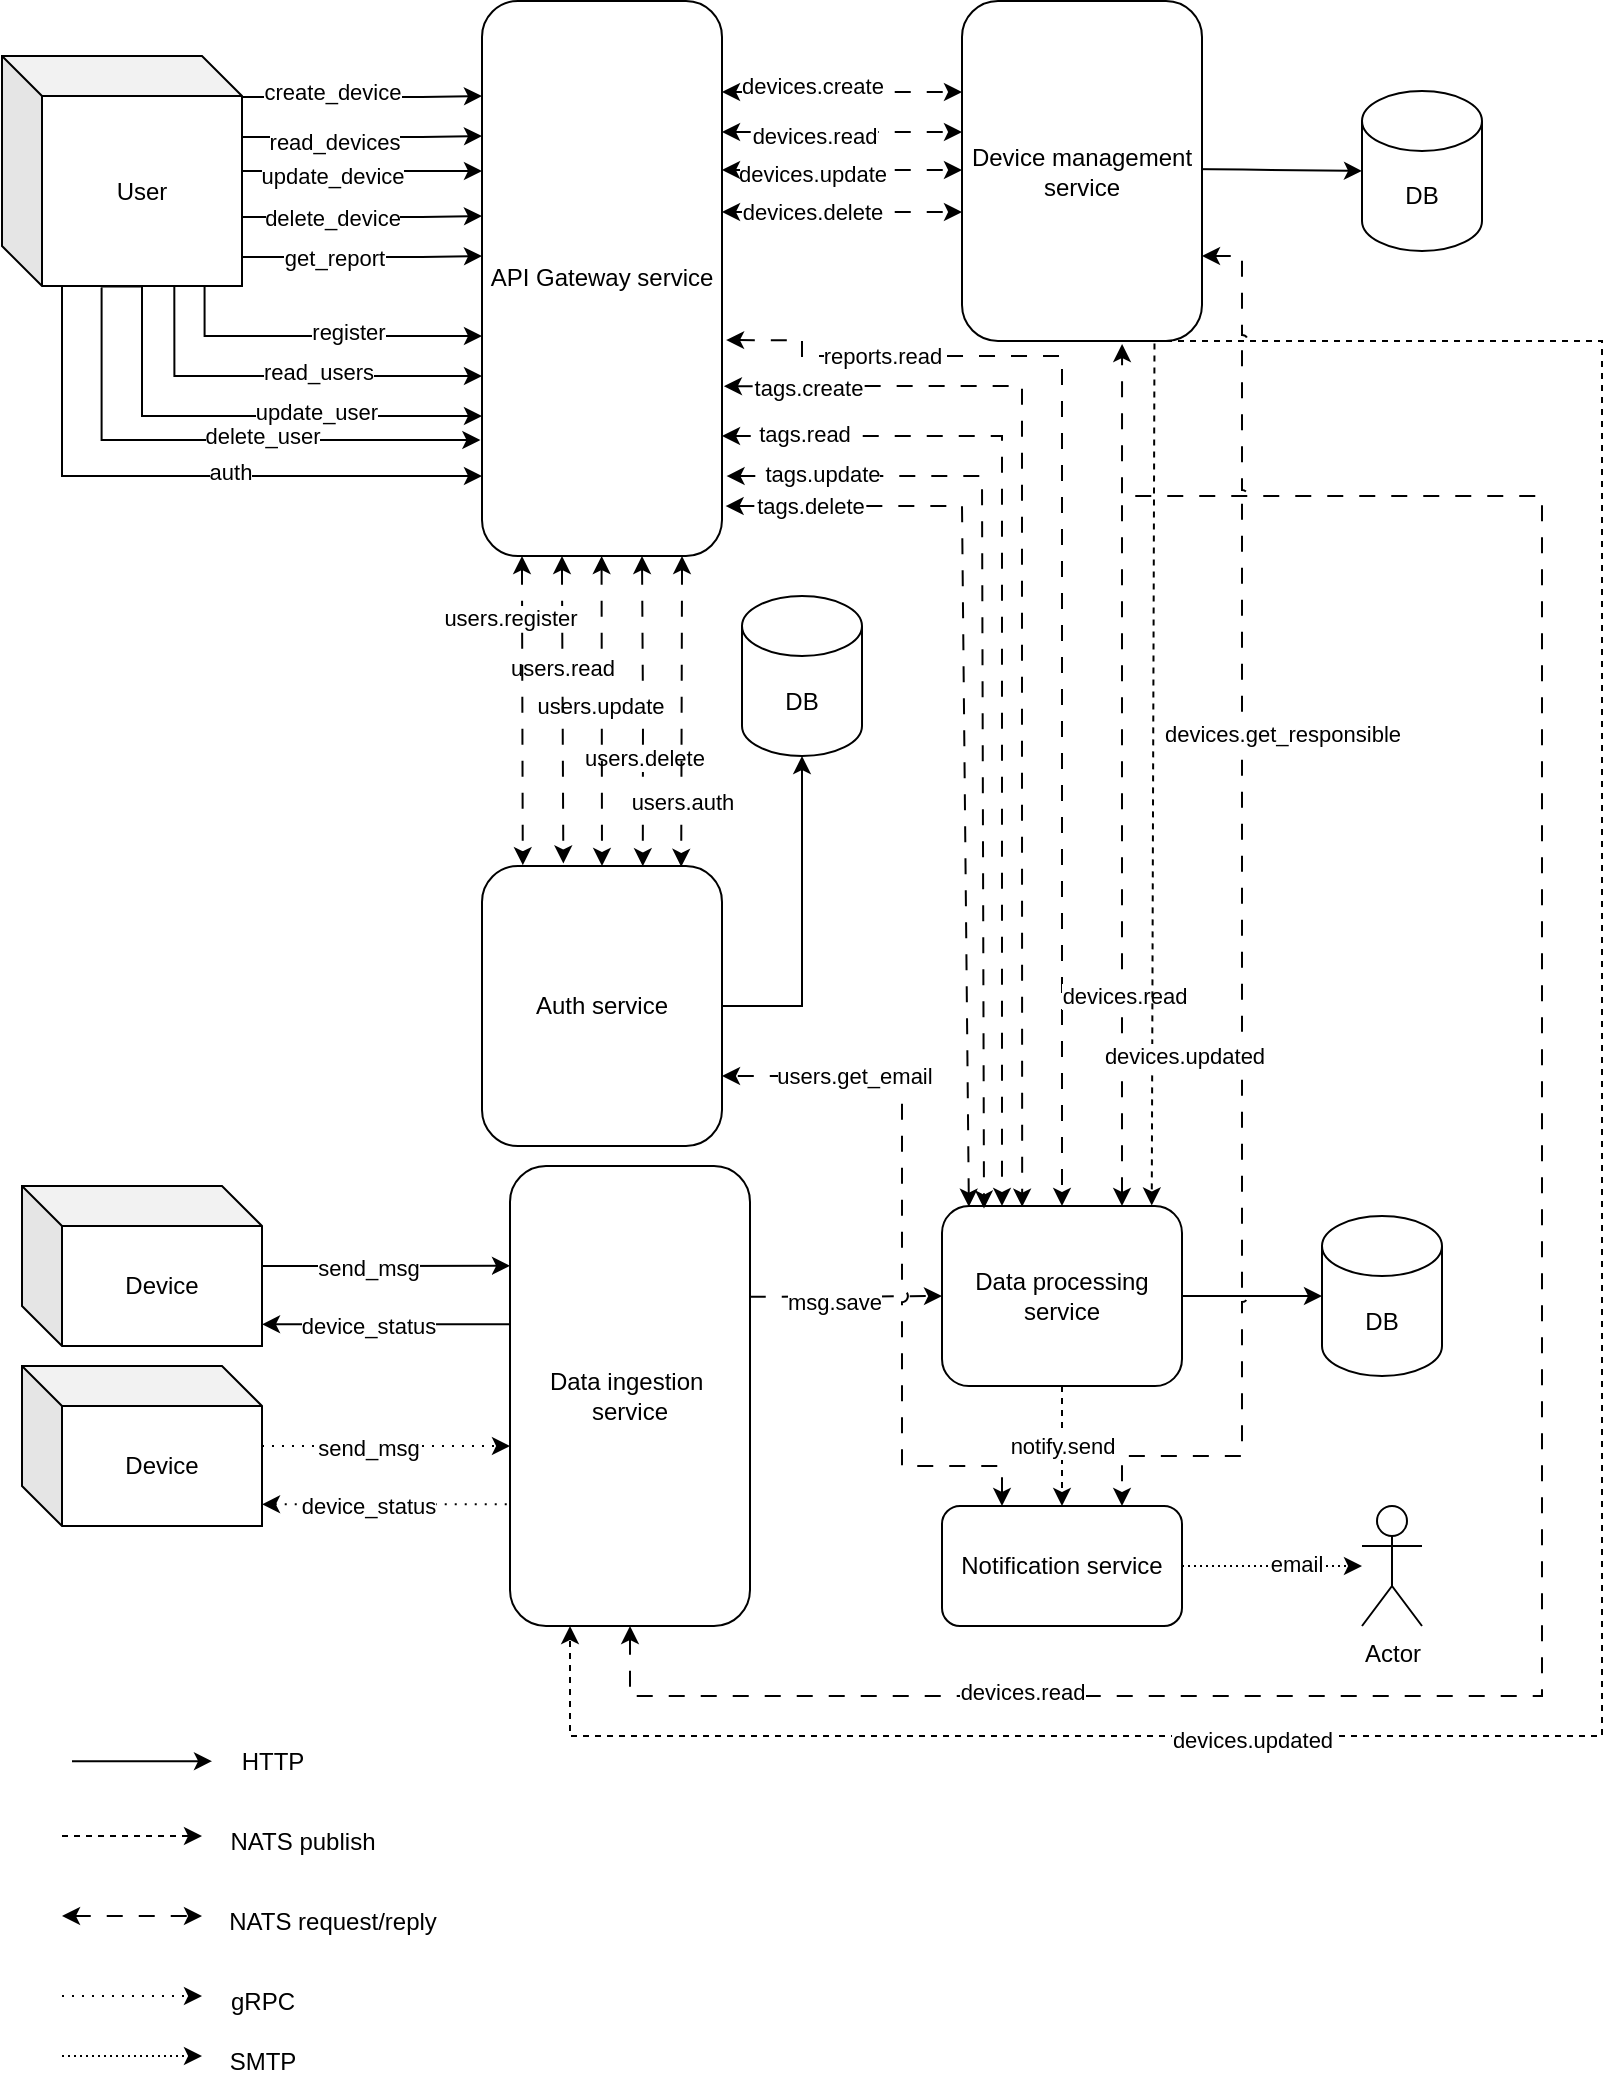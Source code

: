 <mxfile version="27.0.9">
  <diagram name="Страница — 1" id="Sf_FVrBNZmCJgB4UvMXU">
    <mxGraphModel dx="2018" dy="1156" grid="1" gridSize="10" guides="0" tooltips="1" connect="1" arrows="1" fold="1" page="1" pageScale="1" pageWidth="827" pageHeight="1169" math="0" shadow="0">
      <root>
        <mxCell id="0" />
        <mxCell id="1" parent="0" />
        <mxCell id="vhjEq4RsX7pNBTe6TaOu-27" style="edgeStyle=orthogonalEdgeStyle;rounded=0;orthogonalLoop=1;jettySize=auto;html=1;entryX=0.5;entryY=0;entryDx=0;entryDy=0;dashed=1;dashPattern=8 8;startArrow=classic;startFill=1;exitX=1.017;exitY=0.611;exitDx=0;exitDy=0;exitPerimeter=0;" parent="1" source="vhjEq4RsX7pNBTe6TaOu-2" target="vhjEq4RsX7pNBTe6TaOu-5" edge="1">
          <mxGeometry relative="1" as="geometry">
            <Array as="points">
              <mxPoint x="440" y="302" />
              <mxPoint x="440" y="310" />
              <mxPoint x="570" y="310" />
            </Array>
          </mxGeometry>
        </mxCell>
        <mxCell id="vhjEq4RsX7pNBTe6TaOu-45" value="reports.read" style="edgeLabel;html=1;align=center;verticalAlign=middle;resizable=0;points=[];" parent="vhjEq4RsX7pNBTe6TaOu-27" vertex="1" connectable="0">
          <mxGeometry x="-0.478" y="4" relative="1" as="geometry">
            <mxPoint x="-71" y="4" as="offset" />
          </mxGeometry>
        </mxCell>
        <mxCell id="kXTBSskj7rdVMzSil3rN-9" style="edgeStyle=orthogonalEdgeStyle;rounded=0;orthogonalLoop=1;jettySize=auto;html=1;dashed=1;dashPattern=8 8;startArrow=classic;startFill=1;entryX=0.67;entryY=0.001;entryDx=0;entryDy=0;entryPerimeter=0;" edge="1" parent="1" target="vhjEq4RsX7pNBTe6TaOu-6">
          <mxGeometry relative="1" as="geometry">
            <mxPoint x="360" y="410" as="sourcePoint" />
            <mxPoint x="360" y="460" as="targetPoint" />
          </mxGeometry>
        </mxCell>
        <mxCell id="kXTBSskj7rdVMzSil3rN-18" value="users.delete" style="edgeLabel;html=1;align=center;verticalAlign=middle;resizable=0;points=[];" vertex="1" connectable="0" parent="kXTBSskj7rdVMzSil3rN-9">
          <mxGeometry x="0.3" relative="1" as="geometry">
            <mxPoint as="offset" />
          </mxGeometry>
        </mxCell>
        <mxCell id="vhjEq4RsX7pNBTe6TaOu-2" value="API Gateway service" style="rounded=1;whiteSpace=wrap;html=1;" parent="1" vertex="1">
          <mxGeometry x="280" y="132.5" width="120" height="277.5" as="geometry" />
        </mxCell>
        <mxCell id="vhjEq4RsX7pNBTe6TaOu-21" style="edgeStyle=orthogonalEdgeStyle;rounded=0;orthogonalLoop=1;jettySize=auto;html=1;entryX=0;entryY=0.5;entryDx=0;entryDy=0;exitX=0.999;exitY=0.284;exitDx=0;exitDy=0;exitPerimeter=0;dashed=1;dashPattern=8 8;startArrow=none;startFill=0;" parent="1" source="vhjEq4RsX7pNBTe6TaOu-4" target="vhjEq4RsX7pNBTe6TaOu-5" edge="1">
          <mxGeometry relative="1" as="geometry">
            <Array as="points" />
          </mxGeometry>
        </mxCell>
        <mxCell id="vhjEq4RsX7pNBTe6TaOu-56" value="msg.save" style="edgeLabel;html=1;align=center;verticalAlign=middle;resizable=0;points=[];" parent="vhjEq4RsX7pNBTe6TaOu-21" vertex="1" connectable="0">
          <mxGeometry x="-0.133" y="-2" relative="1" as="geometry">
            <mxPoint as="offset" />
          </mxGeometry>
        </mxCell>
        <mxCell id="vhjEq4RsX7pNBTe6TaOu-69" style="edgeStyle=orthogonalEdgeStyle;rounded=0;orthogonalLoop=1;jettySize=auto;html=1;dashed=1;dashPattern=8 8;startArrow=classic;startFill=1;entryX=0.667;entryY=1.009;entryDx=0;entryDy=0;entryPerimeter=0;" parent="1" source="vhjEq4RsX7pNBTe6TaOu-4" target="vhjEq4RsX7pNBTe6TaOu-46" edge="1">
          <mxGeometry relative="1" as="geometry">
            <Array as="points">
              <mxPoint x="354" y="980" />
              <mxPoint x="810" y="980" />
              <mxPoint x="810" y="380" />
              <mxPoint x="600" y="380" />
            </Array>
            <mxPoint x="600" y="310" as="targetPoint" />
          </mxGeometry>
        </mxCell>
        <mxCell id="vhjEq4RsX7pNBTe6TaOu-70" value="devices.read" style="edgeLabel;html=1;align=center;verticalAlign=middle;resizable=0;points=[];" parent="vhjEq4RsX7pNBTe6TaOu-69" vertex="1" connectable="0">
          <mxGeometry x="-0.665" y="2" relative="1" as="geometry">
            <mxPoint as="offset" />
          </mxGeometry>
        </mxCell>
        <mxCell id="vhjEq4RsX7pNBTe6TaOu-4" value="Data ingestion&amp;nbsp;&lt;br&gt;service" style="rounded=1;whiteSpace=wrap;html=1;" parent="1" vertex="1">
          <mxGeometry x="294" y="715" width="120" height="230" as="geometry" />
        </mxCell>
        <mxCell id="vhjEq4RsX7pNBTe6TaOu-28" style="edgeStyle=orthogonalEdgeStyle;rounded=0;orthogonalLoop=1;jettySize=auto;html=1;entryX=0.5;entryY=0;entryDx=0;entryDy=0;dashed=1;startArrow=none;startFill=0;" parent="1" source="vhjEq4RsX7pNBTe6TaOu-5" target="vhjEq4RsX7pNBTe6TaOu-7" edge="1">
          <mxGeometry relative="1" as="geometry" />
        </mxCell>
        <mxCell id="vhjEq4RsX7pNBTe6TaOu-29" value="notify.send" style="edgeLabel;html=1;align=center;verticalAlign=middle;resizable=0;points=[];" parent="vhjEq4RsX7pNBTe6TaOu-28" vertex="1" connectable="0">
          <mxGeometry relative="1" as="geometry">
            <mxPoint as="offset" />
          </mxGeometry>
        </mxCell>
        <mxCell id="vhjEq4RsX7pNBTe6TaOu-5" value="Data processing service" style="rounded=1;whiteSpace=wrap;html=1;" parent="1" vertex="1">
          <mxGeometry x="510" y="735" width="120" height="90" as="geometry" />
        </mxCell>
        <mxCell id="vhjEq4RsX7pNBTe6TaOu-6" value="Auth service" style="rounded=1;whiteSpace=wrap;html=1;" parent="1" vertex="1">
          <mxGeometry x="280" y="565" width="120" height="140" as="geometry" />
        </mxCell>
        <mxCell id="vhjEq4RsX7pNBTe6TaOu-81" style="edgeStyle=orthogonalEdgeStyle;rounded=0;orthogonalLoop=1;jettySize=auto;html=1;dashed=1;dashPattern=1 2;" parent="1" source="vhjEq4RsX7pNBTe6TaOu-7" target="vhjEq4RsX7pNBTe6TaOu-80" edge="1">
          <mxGeometry relative="1" as="geometry" />
        </mxCell>
        <mxCell id="vhjEq4RsX7pNBTe6TaOu-82" value="email" style="edgeLabel;html=1;align=center;verticalAlign=middle;resizable=0;points=[];" parent="vhjEq4RsX7pNBTe6TaOu-81" vertex="1" connectable="0">
          <mxGeometry x="0.252" y="1" relative="1" as="geometry">
            <mxPoint as="offset" />
          </mxGeometry>
        </mxCell>
        <mxCell id="vhjEq4RsX7pNBTe6TaOu-94" style="edgeStyle=orthogonalEdgeStyle;rounded=0;orthogonalLoop=1;jettySize=auto;html=1;exitX=0.25;exitY=0;exitDx=0;exitDy=0;jumpStyle=arc;dashed=1;dashPattern=8 8;startArrow=classic;startFill=1;entryX=1;entryY=0.75;entryDx=0;entryDy=0;" parent="1" source="vhjEq4RsX7pNBTe6TaOu-7" target="vhjEq4RsX7pNBTe6TaOu-6" edge="1">
          <mxGeometry relative="1" as="geometry">
            <Array as="points">
              <mxPoint x="540" y="865" />
              <mxPoint x="490" y="865" />
              <mxPoint x="490" y="670" />
            </Array>
            <mxPoint x="400" y="695" as="targetPoint" />
          </mxGeometry>
        </mxCell>
        <mxCell id="vhjEq4RsX7pNBTe6TaOu-95" value="users.get_email" style="edgeLabel;html=1;align=center;verticalAlign=middle;resizable=0;points=[];" parent="vhjEq4RsX7pNBTe6TaOu-94" vertex="1" connectable="0">
          <mxGeometry x="0.5" relative="1" as="geometry">
            <mxPoint x="-23" as="offset" />
          </mxGeometry>
        </mxCell>
        <mxCell id="vhjEq4RsX7pNBTe6TaOu-7" value="Notification service" style="rounded=1;whiteSpace=wrap;html=1;" parent="1" vertex="1">
          <mxGeometry x="510" y="885" width="120" height="60" as="geometry" />
        </mxCell>
        <mxCell id="vhjEq4RsX7pNBTe6TaOu-14" style="edgeStyle=orthogonalEdgeStyle;rounded=0;orthogonalLoop=1;jettySize=auto;html=1;entryX=0;entryY=0.217;entryDx=0;entryDy=0;entryPerimeter=0;" parent="1" source="vhjEq4RsX7pNBTe6TaOu-8" target="vhjEq4RsX7pNBTe6TaOu-4" edge="1">
          <mxGeometry relative="1" as="geometry" />
        </mxCell>
        <mxCell id="vhjEq4RsX7pNBTe6TaOu-15" value="send_msg" style="edgeLabel;html=1;align=center;verticalAlign=middle;resizable=0;points=[];" parent="vhjEq4RsX7pNBTe6TaOu-14" vertex="1" connectable="0">
          <mxGeometry x="-0.145" y="-1" relative="1" as="geometry">
            <mxPoint as="offset" />
          </mxGeometry>
        </mxCell>
        <mxCell id="vhjEq4RsX7pNBTe6TaOu-8" value="Device" style="shape=cube;whiteSpace=wrap;html=1;boundedLbl=1;backgroundOutline=1;darkOpacity=0.05;darkOpacity2=0.1;" parent="1" vertex="1">
          <mxGeometry x="50" y="725" width="120" height="80" as="geometry" />
        </mxCell>
        <mxCell id="vhjEq4RsX7pNBTe6TaOu-12" style="edgeStyle=orthogonalEdgeStyle;rounded=0;orthogonalLoop=1;jettySize=auto;html=1;" parent="1" source="vhjEq4RsX7pNBTe6TaOu-11" edge="1">
          <mxGeometry relative="1" as="geometry">
            <mxPoint x="280" y="370" as="targetPoint" />
            <Array as="points">
              <mxPoint x="70" y="370" />
              <mxPoint x="280" y="370" />
            </Array>
          </mxGeometry>
        </mxCell>
        <mxCell id="vhjEq4RsX7pNBTe6TaOu-13" value="auth" style="edgeLabel;html=1;align=center;verticalAlign=middle;resizable=0;points=[];" parent="vhjEq4RsX7pNBTe6TaOu-12" vertex="1" connectable="0">
          <mxGeometry x="0.173" y="2" relative="1" as="geometry">
            <mxPoint as="offset" />
          </mxGeometry>
        </mxCell>
        <mxCell id="vhjEq4RsX7pNBTe6TaOu-16" style="edgeStyle=orthogonalEdgeStyle;rounded=0;orthogonalLoop=1;jettySize=auto;html=1;" parent="1" source="vhjEq4RsX7pNBTe6TaOu-11" target="vhjEq4RsX7pNBTe6TaOu-2" edge="1">
          <mxGeometry relative="1" as="geometry">
            <mxPoint x="260" y="290" as="targetPoint" />
            <Array as="points">
              <mxPoint x="250" y="218" />
              <mxPoint x="250" y="218" />
            </Array>
          </mxGeometry>
        </mxCell>
        <mxCell id="vhjEq4RsX7pNBTe6TaOu-17" value="&lt;div&gt;&lt;br&gt;&lt;/div&gt;&lt;div&gt;&lt;br&gt;&lt;/div&gt;" style="edgeLabel;html=1;align=center;verticalAlign=middle;resizable=0;points=[];" parent="vhjEq4RsX7pNBTe6TaOu-16" vertex="1" connectable="0">
          <mxGeometry x="-0.167" y="2" relative="1" as="geometry">
            <mxPoint as="offset" />
          </mxGeometry>
        </mxCell>
        <mxCell id="vhjEq4RsX7pNBTe6TaOu-30" value="update_device" style="edgeLabel;html=1;align=center;verticalAlign=middle;resizable=0;points=[];" parent="vhjEq4RsX7pNBTe6TaOu-16" vertex="1" connectable="0">
          <mxGeometry x="-0.25" y="-1" relative="1" as="geometry">
            <mxPoint y="1" as="offset" />
          </mxGeometry>
        </mxCell>
        <mxCell id="vhjEq4RsX7pNBTe6TaOu-11" value="User" style="shape=cube;whiteSpace=wrap;html=1;boundedLbl=1;backgroundOutline=1;darkOpacity=0.05;darkOpacity2=0.1;" parent="1" vertex="1">
          <mxGeometry x="40" y="160" width="120" height="115" as="geometry" />
        </mxCell>
        <mxCell id="vhjEq4RsX7pNBTe6TaOu-19" value="DB" style="shape=cylinder3;whiteSpace=wrap;html=1;boundedLbl=1;backgroundOutline=1;size=15;" parent="1" vertex="1">
          <mxGeometry x="720" y="177.5" width="60" height="80" as="geometry" />
        </mxCell>
        <mxCell id="vhjEq4RsX7pNBTe6TaOu-20" style="edgeStyle=orthogonalEdgeStyle;rounded=0;orthogonalLoop=1;jettySize=auto;html=1;entryX=0;entryY=0.5;entryDx=0;entryDy=0;entryPerimeter=0;" parent="1" target="vhjEq4RsX7pNBTe6TaOu-19" edge="1">
          <mxGeometry relative="1" as="geometry">
            <mxPoint x="600" y="216.3" as="sourcePoint" />
          </mxGeometry>
        </mxCell>
        <mxCell id="vhjEq4RsX7pNBTe6TaOu-22" value="DB" style="shape=cylinder3;whiteSpace=wrap;html=1;boundedLbl=1;backgroundOutline=1;size=15;" parent="1" vertex="1">
          <mxGeometry x="700" y="740" width="60" height="80" as="geometry" />
        </mxCell>
        <mxCell id="vhjEq4RsX7pNBTe6TaOu-23" style="edgeStyle=orthogonalEdgeStyle;rounded=0;orthogonalLoop=1;jettySize=auto;html=1;entryX=0;entryY=0.5;entryDx=0;entryDy=0;entryPerimeter=0;" parent="1" source="vhjEq4RsX7pNBTe6TaOu-5" target="vhjEq4RsX7pNBTe6TaOu-22" edge="1">
          <mxGeometry relative="1" as="geometry" />
        </mxCell>
        <mxCell id="vhjEq4RsX7pNBTe6TaOu-24" value="DB" style="shape=cylinder3;whiteSpace=wrap;html=1;boundedLbl=1;backgroundOutline=1;size=15;" parent="1" vertex="1">
          <mxGeometry x="410" y="430" width="60" height="80" as="geometry" />
        </mxCell>
        <mxCell id="vhjEq4RsX7pNBTe6TaOu-25" style="edgeStyle=orthogonalEdgeStyle;rounded=0;orthogonalLoop=1;jettySize=auto;html=1;entryX=0.5;entryY=1;entryDx=0;entryDy=0;entryPerimeter=0;" parent="1" source="vhjEq4RsX7pNBTe6TaOu-6" target="vhjEq4RsX7pNBTe6TaOu-24" edge="1">
          <mxGeometry relative="1" as="geometry" />
        </mxCell>
        <mxCell id="vhjEq4RsX7pNBTe6TaOu-37" style="edgeStyle=orthogonalEdgeStyle;rounded=0;orthogonalLoop=1;jettySize=auto;html=1;exitX=0;exitY=0;exitDx=120;exitDy=67.5;exitPerimeter=0;" parent="1" edge="1">
          <mxGeometry relative="1" as="geometry">
            <mxPoint x="160" y="260.48" as="sourcePoint" />
            <mxPoint x="280" y="260" as="targetPoint" />
            <Array as="points">
              <mxPoint x="250" y="259.98" />
              <mxPoint x="250" y="259.98" />
            </Array>
          </mxGeometry>
        </mxCell>
        <mxCell id="vhjEq4RsX7pNBTe6TaOu-44" value="get_report" style="edgeLabel;html=1;align=center;verticalAlign=middle;resizable=0;points=[];" parent="vhjEq4RsX7pNBTe6TaOu-37" vertex="1" connectable="0">
          <mxGeometry x="-0.236" relative="1" as="geometry">
            <mxPoint as="offset" />
          </mxGeometry>
        </mxCell>
        <mxCell id="vhjEq4RsX7pNBTe6TaOu-38" style="edgeStyle=orthogonalEdgeStyle;rounded=0;orthogonalLoop=1;jettySize=auto;html=1;exitX=0;exitY=0;exitDx=120;exitDy=67.5;exitPerimeter=0;" parent="1" edge="1">
          <mxGeometry relative="1" as="geometry">
            <mxPoint x="160" y="180.48" as="sourcePoint" />
            <mxPoint x="280" y="180" as="targetPoint" />
            <Array as="points">
              <mxPoint x="250" y="179.98" />
              <mxPoint x="250" y="179.98" />
            </Array>
          </mxGeometry>
        </mxCell>
        <mxCell id="vhjEq4RsX7pNBTe6TaOu-41" value="create_device" style="edgeLabel;html=1;align=center;verticalAlign=middle;resizable=0;points=[];" parent="vhjEq4RsX7pNBTe6TaOu-38" vertex="1" connectable="0">
          <mxGeometry x="-0.252" y="3" relative="1" as="geometry">
            <mxPoint as="offset" />
          </mxGeometry>
        </mxCell>
        <mxCell id="vhjEq4RsX7pNBTe6TaOu-39" style="edgeStyle=orthogonalEdgeStyle;rounded=0;orthogonalLoop=1;jettySize=auto;html=1;exitX=0;exitY=0;exitDx=120;exitDy=67.5;exitPerimeter=0;" parent="1" edge="1">
          <mxGeometry relative="1" as="geometry">
            <mxPoint x="160" y="200.48" as="sourcePoint" />
            <mxPoint x="280" y="200" as="targetPoint" />
            <Array as="points">
              <mxPoint x="250" y="199.98" />
              <mxPoint x="250" y="199.98" />
            </Array>
          </mxGeometry>
        </mxCell>
        <mxCell id="vhjEq4RsX7pNBTe6TaOu-42" value="read_devices" style="edgeLabel;html=1;align=center;verticalAlign=middle;resizable=0;points=[];" parent="vhjEq4RsX7pNBTe6TaOu-39" vertex="1" connectable="0">
          <mxGeometry x="-0.236" y="-2" relative="1" as="geometry">
            <mxPoint as="offset" />
          </mxGeometry>
        </mxCell>
        <mxCell id="vhjEq4RsX7pNBTe6TaOu-40" style="edgeStyle=orthogonalEdgeStyle;rounded=0;orthogonalLoop=1;jettySize=auto;html=1;exitX=0;exitY=0;exitDx=120;exitDy=67.5;exitPerimeter=0;" parent="1" edge="1">
          <mxGeometry relative="1" as="geometry">
            <mxPoint x="160" y="240.48" as="sourcePoint" />
            <mxPoint x="280" y="240" as="targetPoint" />
            <Array as="points">
              <mxPoint x="250" y="239.98" />
              <mxPoint x="250" y="239.98" />
            </Array>
          </mxGeometry>
        </mxCell>
        <mxCell id="vhjEq4RsX7pNBTe6TaOu-43" value="delete_device" style="edgeLabel;html=1;align=center;verticalAlign=middle;resizable=0;points=[];" parent="vhjEq4RsX7pNBTe6TaOu-40" vertex="1" connectable="0">
          <mxGeometry x="-0.252" relative="1" as="geometry">
            <mxPoint as="offset" />
          </mxGeometry>
        </mxCell>
        <mxCell id="vhjEq4RsX7pNBTe6TaOu-78" style="edgeStyle=orthogonalEdgeStyle;rounded=0;orthogonalLoop=1;jettySize=auto;html=1;exitX=0.75;exitY=1;exitDx=0;exitDy=0;entryX=0.25;entryY=1;entryDx=0;entryDy=0;dashed=1;" parent="1" source="vhjEq4RsX7pNBTe6TaOu-46" target="vhjEq4RsX7pNBTe6TaOu-4" edge="1">
          <mxGeometry relative="1" as="geometry">
            <Array as="points">
              <mxPoint x="840" y="303" />
              <mxPoint x="840" y="1000" />
              <mxPoint x="324" y="1000" />
            </Array>
          </mxGeometry>
        </mxCell>
        <mxCell id="vhjEq4RsX7pNBTe6TaOu-79" value="devices.updated" style="edgeLabel;html=1;align=center;verticalAlign=middle;resizable=0;points=[];" parent="vhjEq4RsX7pNBTe6TaOu-78" vertex="1" connectable="0">
          <mxGeometry x="0.472" y="2" relative="1" as="geometry">
            <mxPoint as="offset" />
          </mxGeometry>
        </mxCell>
        <mxCell id="vhjEq4RsX7pNBTe6TaOu-92" style="edgeStyle=orthogonalEdgeStyle;rounded=0;orthogonalLoop=1;jettySize=auto;html=1;exitX=1;exitY=0.75;exitDx=0;exitDy=0;entryX=0.75;entryY=0;entryDx=0;entryDy=0;jumpStyle=arc;dashed=1;dashPattern=8 8;startArrow=classic;startFill=1;" parent="1" source="vhjEq4RsX7pNBTe6TaOu-46" target="vhjEq4RsX7pNBTe6TaOu-7" edge="1">
          <mxGeometry relative="1" as="geometry">
            <Array as="points">
              <mxPoint x="660" y="260" />
              <mxPoint x="660" y="860" />
              <mxPoint x="600" y="860" />
            </Array>
          </mxGeometry>
        </mxCell>
        <mxCell id="vhjEq4RsX7pNBTe6TaOu-93" value="devices.get_responsible" style="edgeLabel;html=1;align=center;verticalAlign=middle;resizable=0;points=[];" parent="vhjEq4RsX7pNBTe6TaOu-92" vertex="1" connectable="0">
          <mxGeometry x="-0.267" y="1" relative="1" as="geometry">
            <mxPoint x="19" as="offset" />
          </mxGeometry>
        </mxCell>
        <mxCell id="vhjEq4RsX7pNBTe6TaOu-46" value="Device management service" style="rounded=1;whiteSpace=wrap;html=1;" parent="1" vertex="1">
          <mxGeometry x="520" y="132.5" width="120" height="170" as="geometry" />
        </mxCell>
        <mxCell id="vhjEq4RsX7pNBTe6TaOu-47" style="edgeStyle=orthogonalEdgeStyle;rounded=0;orthogonalLoop=1;jettySize=auto;html=1;entryX=0;entryY=0.5;entryDx=0;entryDy=0;dashed=1;dashPattern=8 8;startArrow=classic;startFill=1;" parent="1" edge="1">
          <mxGeometry relative="1" as="geometry">
            <mxPoint x="520" y="217.0" as="targetPoint" />
            <mxPoint x="400" y="217.0" as="sourcePoint" />
          </mxGeometry>
        </mxCell>
        <mxCell id="vhjEq4RsX7pNBTe6TaOu-48" value="&lt;div&gt;&lt;br&gt;&lt;/div&gt;&lt;div&gt;&lt;br&gt;&lt;/div&gt;" style="edgeLabel;html=1;align=center;verticalAlign=middle;resizable=0;points=[];" parent="vhjEq4RsX7pNBTe6TaOu-47" vertex="1" connectable="0">
          <mxGeometry x="-0.167" y="2" relative="1" as="geometry">
            <mxPoint as="offset" />
          </mxGeometry>
        </mxCell>
        <mxCell id="vhjEq4RsX7pNBTe6TaOu-49" value="devices.update" style="edgeLabel;html=1;align=center;verticalAlign=middle;resizable=0;points=[];" parent="vhjEq4RsX7pNBTe6TaOu-47" vertex="1" connectable="0">
          <mxGeometry x="-0.25" y="-1" relative="1" as="geometry">
            <mxPoint y="1" as="offset" />
          </mxGeometry>
        </mxCell>
        <mxCell id="vhjEq4RsX7pNBTe6TaOu-50" style="edgeStyle=orthogonalEdgeStyle;rounded=0;orthogonalLoop=1;jettySize=auto;html=1;exitX=0;exitY=0;exitDx=120;exitDy=67.5;exitPerimeter=0;dashed=1;dashPattern=8 8;startArrow=classic;startFill=1;" parent="1" edge="1">
          <mxGeometry relative="1" as="geometry">
            <mxPoint x="400" y="177.98" as="sourcePoint" />
            <mxPoint x="520" y="178" as="targetPoint" />
            <Array as="points">
              <mxPoint x="490" y="177.48" />
              <mxPoint x="490" y="177.48" />
            </Array>
          </mxGeometry>
        </mxCell>
        <mxCell id="vhjEq4RsX7pNBTe6TaOu-51" value="devices.create" style="edgeLabel;html=1;align=center;verticalAlign=middle;resizable=0;points=[];" parent="vhjEq4RsX7pNBTe6TaOu-50" vertex="1" connectable="0">
          <mxGeometry x="-0.252" y="3" relative="1" as="geometry">
            <mxPoint as="offset" />
          </mxGeometry>
        </mxCell>
        <mxCell id="vhjEq4RsX7pNBTe6TaOu-52" style="edgeStyle=orthogonalEdgeStyle;rounded=0;orthogonalLoop=1;jettySize=auto;html=1;exitX=0;exitY=0;exitDx=120;exitDy=67.5;exitPerimeter=0;dashed=1;dashPattern=8 8;startArrow=classic;startFill=1;" parent="1" edge="1">
          <mxGeometry relative="1" as="geometry">
            <mxPoint x="400" y="197.98" as="sourcePoint" />
            <mxPoint x="520" y="198" as="targetPoint" />
            <Array as="points">
              <mxPoint x="490" y="197.48" />
              <mxPoint x="490" y="197.48" />
            </Array>
          </mxGeometry>
        </mxCell>
        <mxCell id="vhjEq4RsX7pNBTe6TaOu-53" value="devices.read" style="edgeLabel;html=1;align=center;verticalAlign=middle;resizable=0;points=[];" parent="vhjEq4RsX7pNBTe6TaOu-52" vertex="1" connectable="0">
          <mxGeometry x="-0.236" y="-2" relative="1" as="geometry">
            <mxPoint as="offset" />
          </mxGeometry>
        </mxCell>
        <mxCell id="vhjEq4RsX7pNBTe6TaOu-54" style="edgeStyle=orthogonalEdgeStyle;rounded=0;orthogonalLoop=1;jettySize=auto;html=1;exitX=0;exitY=0;exitDx=120;exitDy=67.5;exitPerimeter=0;dashed=1;dashPattern=8 8;startArrow=classic;startFill=1;" parent="1" edge="1">
          <mxGeometry relative="1" as="geometry">
            <mxPoint x="400" y="237.98" as="sourcePoint" />
            <mxPoint x="520" y="238" as="targetPoint" />
            <Array as="points">
              <mxPoint x="490" y="237.48" />
              <mxPoint x="490" y="237.48" />
            </Array>
          </mxGeometry>
        </mxCell>
        <mxCell id="vhjEq4RsX7pNBTe6TaOu-55" value="devices.delete" style="edgeLabel;html=1;align=center;verticalAlign=middle;resizable=0;points=[];" parent="vhjEq4RsX7pNBTe6TaOu-54" vertex="1" connectable="0">
          <mxGeometry x="-0.252" relative="1" as="geometry">
            <mxPoint as="offset" />
          </mxGeometry>
        </mxCell>
        <mxCell id="vhjEq4RsX7pNBTe6TaOu-58" style="edgeStyle=orthogonalEdgeStyle;rounded=0;orthogonalLoop=1;jettySize=auto;html=1;exitX=0.415;exitY=1.006;exitDx=0;exitDy=0;exitPerimeter=0;entryX=-0.007;entryY=0.792;entryDx=0;entryDy=0;entryPerimeter=0;" parent="1" source="vhjEq4RsX7pNBTe6TaOu-11" edge="1" target="vhjEq4RsX7pNBTe6TaOu-2">
          <mxGeometry relative="1" as="geometry">
            <mxPoint x="90" y="279" as="sourcePoint" />
            <mxPoint x="280" y="455" as="targetPoint" />
            <Array as="points">
              <mxPoint x="90" y="352" />
              <mxPoint x="279" y="352" />
            </Array>
          </mxGeometry>
        </mxCell>
        <mxCell id="vhjEq4RsX7pNBTe6TaOu-59" value="delete_user" style="edgeLabel;html=1;align=center;verticalAlign=middle;resizable=0;points=[];" parent="vhjEq4RsX7pNBTe6TaOu-58" vertex="1" connectable="0">
          <mxGeometry x="0.173" y="2" relative="1" as="geometry">
            <mxPoint as="offset" />
          </mxGeometry>
        </mxCell>
        <mxCell id="vhjEq4RsX7pNBTe6TaOu-60" style="edgeStyle=orthogonalEdgeStyle;rounded=0;orthogonalLoop=1;jettySize=auto;html=1;exitX=0.413;exitY=1.002;exitDx=0;exitDy=0;exitPerimeter=0;" parent="1" source="vhjEq4RsX7pNBTe6TaOu-11" edge="1" target="vhjEq4RsX7pNBTe6TaOu-2">
          <mxGeometry relative="1" as="geometry">
            <mxPoint x="90" y="250" as="sourcePoint" />
            <mxPoint x="280" y="429" as="targetPoint" />
            <Array as="points">
              <mxPoint x="110" y="275" />
              <mxPoint x="110" y="340" />
            </Array>
          </mxGeometry>
        </mxCell>
        <mxCell id="vhjEq4RsX7pNBTe6TaOu-61" value="update_user" style="edgeLabel;html=1;align=center;verticalAlign=middle;resizable=0;points=[];" parent="vhjEq4RsX7pNBTe6TaOu-60" vertex="1" connectable="0">
          <mxGeometry x="0.173" y="2" relative="1" as="geometry">
            <mxPoint x="22" as="offset" />
          </mxGeometry>
        </mxCell>
        <mxCell id="vhjEq4RsX7pNBTe6TaOu-62" style="edgeStyle=orthogonalEdgeStyle;rounded=0;orthogonalLoop=1;jettySize=auto;html=1;exitX=0.718;exitY=1.002;exitDx=0;exitDy=0;exitPerimeter=0;" parent="1" source="vhjEq4RsX7pNBTe6TaOu-11" edge="1">
          <mxGeometry relative="1" as="geometry">
            <mxPoint x="90" y="230" as="sourcePoint" />
            <mxPoint x="280" y="320" as="targetPoint" />
            <Array as="points">
              <mxPoint x="126" y="320" />
              <mxPoint x="277" y="320" />
            </Array>
          </mxGeometry>
        </mxCell>
        <mxCell id="vhjEq4RsX7pNBTe6TaOu-63" value="read_users" style="edgeLabel;html=1;align=center;verticalAlign=middle;resizable=0;points=[];" parent="vhjEq4RsX7pNBTe6TaOu-62" vertex="1" connectable="0">
          <mxGeometry x="0.173" y="2" relative="1" as="geometry">
            <mxPoint as="offset" />
          </mxGeometry>
        </mxCell>
        <mxCell id="vhjEq4RsX7pNBTe6TaOu-64" style="edgeStyle=orthogonalEdgeStyle;rounded=0;orthogonalLoop=1;jettySize=auto;html=1;exitX=0.844;exitY=1.002;exitDx=0;exitDy=0;exitPerimeter=0;" parent="1" source="vhjEq4RsX7pNBTe6TaOu-11" edge="1">
          <mxGeometry relative="1" as="geometry">
            <mxPoint x="126" y="250" as="sourcePoint" />
            <mxPoint x="280" y="300" as="targetPoint" />
            <Array as="points">
              <mxPoint x="141" y="300" />
              <mxPoint x="280" y="300" />
            </Array>
          </mxGeometry>
        </mxCell>
        <mxCell id="vhjEq4RsX7pNBTe6TaOu-65" value="register" style="edgeLabel;html=1;align=center;verticalAlign=middle;resizable=0;points=[];" parent="vhjEq4RsX7pNBTe6TaOu-64" vertex="1" connectable="0">
          <mxGeometry x="0.173" y="2" relative="1" as="geometry">
            <mxPoint as="offset" />
          </mxGeometry>
        </mxCell>
        <mxCell id="vhjEq4RsX7pNBTe6TaOu-67" style="edgeStyle=orthogonalEdgeStyle;rounded=0;orthogonalLoop=1;jettySize=auto;html=1;entryX=0;entryY=0.5;entryDx=0;entryDy=0;startArrow=classic;startFill=1;endArrow=none;" parent="1" edge="1">
          <mxGeometry relative="1" as="geometry">
            <mxPoint x="170" y="794.17" as="sourcePoint" />
            <mxPoint x="294" y="794.17" as="targetPoint" />
          </mxGeometry>
        </mxCell>
        <mxCell id="vhjEq4RsX7pNBTe6TaOu-68" value="device_status" style="edgeLabel;html=1;align=center;verticalAlign=middle;resizable=0;points=[];" parent="vhjEq4RsX7pNBTe6TaOu-67" vertex="1" connectable="0">
          <mxGeometry x="-0.145" y="-1" relative="1" as="geometry">
            <mxPoint as="offset" />
          </mxGeometry>
        </mxCell>
        <mxCell id="vhjEq4RsX7pNBTe6TaOu-71" style="edgeStyle=orthogonalEdgeStyle;rounded=0;orthogonalLoop=1;jettySize=auto;html=1;entryX=0;entryY=0.217;entryDx=0;entryDy=0;entryPerimeter=0;dashed=1;dashPattern=1 4;" parent="1" source="vhjEq4RsX7pNBTe6TaOu-73" edge="1">
          <mxGeometry relative="1" as="geometry">
            <mxPoint x="294" y="855" as="targetPoint" />
          </mxGeometry>
        </mxCell>
        <mxCell id="vhjEq4RsX7pNBTe6TaOu-72" value="send_msg" style="edgeLabel;html=1;align=center;verticalAlign=middle;resizable=0;points=[];" parent="vhjEq4RsX7pNBTe6TaOu-71" vertex="1" connectable="0">
          <mxGeometry x="-0.145" y="-1" relative="1" as="geometry">
            <mxPoint as="offset" />
          </mxGeometry>
        </mxCell>
        <mxCell id="vhjEq4RsX7pNBTe6TaOu-73" value="Device" style="shape=cube;whiteSpace=wrap;html=1;boundedLbl=1;backgroundOutline=1;darkOpacity=0.05;darkOpacity2=0.1;" parent="1" vertex="1">
          <mxGeometry x="50" y="815" width="120" height="80" as="geometry" />
        </mxCell>
        <mxCell id="vhjEq4RsX7pNBTe6TaOu-74" style="edgeStyle=orthogonalEdgeStyle;rounded=0;orthogonalLoop=1;jettySize=auto;html=1;entryX=0;entryY=0.5;entryDx=0;entryDy=0;startArrow=classic;startFill=1;endArrow=none;dashed=1;dashPattern=1 4;" parent="1" edge="1">
          <mxGeometry relative="1" as="geometry">
            <mxPoint x="170" y="884.17" as="sourcePoint" />
            <mxPoint x="294" y="884.17" as="targetPoint" />
          </mxGeometry>
        </mxCell>
        <mxCell id="vhjEq4RsX7pNBTe6TaOu-75" value="device_status" style="edgeLabel;html=1;align=center;verticalAlign=middle;resizable=0;points=[];" parent="vhjEq4RsX7pNBTe6TaOu-74" vertex="1" connectable="0">
          <mxGeometry x="-0.145" y="-1" relative="1" as="geometry">
            <mxPoint as="offset" />
          </mxGeometry>
        </mxCell>
        <mxCell id="vhjEq4RsX7pNBTe6TaOu-80" value="Actor" style="shape=umlActor;verticalLabelPosition=bottom;verticalAlign=top;html=1;outlineConnect=0;" parent="1" vertex="1">
          <mxGeometry x="720" y="885" width="30" height="60" as="geometry" />
        </mxCell>
        <mxCell id="vhjEq4RsX7pNBTe6TaOu-83" value="" style="endArrow=classic;html=1;rounded=0;" parent="1" edge="1">
          <mxGeometry width="50" height="50" relative="1" as="geometry">
            <mxPoint x="75" y="1012.58" as="sourcePoint" />
            <mxPoint x="145" y="1012.58" as="targetPoint" />
          </mxGeometry>
        </mxCell>
        <mxCell id="vhjEq4RsX7pNBTe6TaOu-84" value="" style="endArrow=classic;html=1;rounded=0;dashed=1;" parent="1" edge="1">
          <mxGeometry width="50" height="50" relative="1" as="geometry">
            <mxPoint x="70" y="1050" as="sourcePoint" />
            <mxPoint x="140" y="1050" as="targetPoint" />
          </mxGeometry>
        </mxCell>
        <mxCell id="vhjEq4RsX7pNBTe6TaOu-85" value="" style="endArrow=classic;html=1;rounded=0;dashed=1;dashPattern=8 8;startArrow=classic;startFill=1;" parent="1" edge="1">
          <mxGeometry width="50" height="50" relative="1" as="geometry">
            <mxPoint x="70" y="1090" as="sourcePoint" />
            <mxPoint x="140" y="1090" as="targetPoint" />
          </mxGeometry>
        </mxCell>
        <mxCell id="vhjEq4RsX7pNBTe6TaOu-87" value="HTTP" style="text;html=1;align=center;verticalAlign=middle;resizable=0;points=[];autosize=1;strokeColor=none;fillColor=none;" parent="1" vertex="1">
          <mxGeometry x="150" y="998" width="50" height="30" as="geometry" />
        </mxCell>
        <mxCell id="vhjEq4RsX7pNBTe6TaOu-88" value="NATS publish" style="text;html=1;align=center;verticalAlign=middle;resizable=0;points=[];autosize=1;strokeColor=none;fillColor=none;" parent="1" vertex="1">
          <mxGeometry x="140" y="1038" width="100" height="30" as="geometry" />
        </mxCell>
        <mxCell id="vhjEq4RsX7pNBTe6TaOu-89" value="NATS request/reply" style="text;html=1;align=center;verticalAlign=middle;resizable=0;points=[];autosize=1;strokeColor=none;fillColor=none;" parent="1" vertex="1">
          <mxGeometry x="140" y="1078" width="130" height="30" as="geometry" />
        </mxCell>
        <mxCell id="vhjEq4RsX7pNBTe6TaOu-90" value="" style="endArrow=classic;html=1;rounded=0;dashed=1;dashPattern=1 4;startArrow=none;startFill=0;" parent="1" edge="1">
          <mxGeometry width="50" height="50" relative="1" as="geometry">
            <mxPoint x="70" y="1130" as="sourcePoint" />
            <mxPoint x="140" y="1130" as="targetPoint" />
          </mxGeometry>
        </mxCell>
        <mxCell id="vhjEq4RsX7pNBTe6TaOu-91" value="gRPC" style="text;html=1;align=center;verticalAlign=middle;resizable=0;points=[];autosize=1;strokeColor=none;fillColor=none;" parent="1" vertex="1">
          <mxGeometry x="140" y="1118" width="60" height="30" as="geometry" />
        </mxCell>
        <mxCell id="kXTBSskj7rdVMzSil3rN-1" value="" style="endArrow=classic;html=1;rounded=0;dashed=1;dashPattern=1 2;startArrow=none;startFill=0;" edge="1" parent="1">
          <mxGeometry width="50" height="50" relative="1" as="geometry">
            <mxPoint x="70" y="1160" as="sourcePoint" />
            <mxPoint x="140" y="1160" as="targetPoint" />
          </mxGeometry>
        </mxCell>
        <mxCell id="kXTBSskj7rdVMzSil3rN-2" value="SMTP" style="text;html=1;align=center;verticalAlign=middle;resizable=0;points=[];autosize=1;strokeColor=none;fillColor=none;" vertex="1" parent="1">
          <mxGeometry x="140" y="1148" width="60" height="30" as="geometry" />
        </mxCell>
        <mxCell id="kXTBSskj7rdVMzSil3rN-7" style="edgeStyle=orthogonalEdgeStyle;rounded=0;orthogonalLoop=1;jettySize=auto;html=1;exitX=0.75;exitY=0;exitDx=0;exitDy=0;dashed=1;dashPattern=8 8;startArrow=classic;startFill=1;endArrow=none;" edge="1" parent="1" source="vhjEq4RsX7pNBTe6TaOu-5">
          <mxGeometry relative="1" as="geometry">
            <mxPoint x="600" y="630" as="sourcePoint" />
            <mxPoint x="600" y="380" as="targetPoint" />
          </mxGeometry>
        </mxCell>
        <mxCell id="kXTBSskj7rdVMzSil3rN-8" value="devices.read" style="edgeLabel;html=1;align=center;verticalAlign=middle;resizable=0;points=[];" vertex="1" connectable="0" parent="kXTBSskj7rdVMzSil3rN-7">
          <mxGeometry x="0.049" y="1" relative="1" as="geometry">
            <mxPoint x="1" y="81" as="offset" />
          </mxGeometry>
        </mxCell>
        <mxCell id="kXTBSskj7rdVMzSil3rN-10" style="edgeStyle=orthogonalEdgeStyle;rounded=0;orthogonalLoop=1;jettySize=auto;html=1;dashed=1;dashPattern=8 8;startArrow=classic;startFill=1;entryX=0.83;entryY=0.003;entryDx=0;entryDy=0;entryPerimeter=0;" edge="1" parent="1" target="vhjEq4RsX7pNBTe6TaOu-6">
          <mxGeometry relative="1" as="geometry">
            <mxPoint x="380" y="410" as="sourcePoint" />
            <mxPoint x="380" y="460" as="targetPoint" />
            <Array as="points">
              <mxPoint x="380" y="420" />
              <mxPoint x="380" y="420" />
            </Array>
          </mxGeometry>
        </mxCell>
        <mxCell id="kXTBSskj7rdVMzSil3rN-19" value="users.auth" style="edgeLabel;html=1;align=center;verticalAlign=middle;resizable=0;points=[];" vertex="1" connectable="0" parent="kXTBSskj7rdVMzSil3rN-10">
          <mxGeometry x="0.575" relative="1" as="geometry">
            <mxPoint as="offset" />
          </mxGeometry>
        </mxCell>
        <mxCell id="kXTBSskj7rdVMzSil3rN-11" style="edgeStyle=orthogonalEdgeStyle;rounded=0;orthogonalLoop=1;jettySize=auto;html=1;dashed=1;dashPattern=8 8;startArrow=classic;startFill=1;entryX=0.5;entryY=0;entryDx=0;entryDy=0;" edge="1" parent="1" target="vhjEq4RsX7pNBTe6TaOu-6">
          <mxGeometry relative="1" as="geometry">
            <mxPoint x="339.83" y="410" as="sourcePoint" />
            <mxPoint x="339.83" y="460" as="targetPoint" />
            <Array as="points">
              <mxPoint x="340" y="420" />
            </Array>
          </mxGeometry>
        </mxCell>
        <mxCell id="kXTBSskj7rdVMzSil3rN-17" value="users.update" style="edgeLabel;html=1;align=center;verticalAlign=middle;resizable=0;points=[];" vertex="1" connectable="0" parent="kXTBSskj7rdVMzSil3rN-11">
          <mxGeometry x="-0.034" y="-1" relative="1" as="geometry">
            <mxPoint as="offset" />
          </mxGeometry>
        </mxCell>
        <mxCell id="kXTBSskj7rdVMzSil3rN-12" style="edgeStyle=orthogonalEdgeStyle;rounded=0;orthogonalLoop=1;jettySize=auto;html=1;dashed=1;dashPattern=8 8;startArrow=classic;startFill=1;entryX=0.339;entryY=-0.009;entryDx=0;entryDy=0;entryPerimeter=0;" edge="1" parent="1" target="vhjEq4RsX7pNBTe6TaOu-6">
          <mxGeometry relative="1" as="geometry">
            <mxPoint x="320" y="410" as="sourcePoint" />
            <mxPoint x="320" y="460" as="targetPoint" />
            <Array as="points">
              <mxPoint x="320" y="420" />
              <mxPoint x="321" y="420" />
            </Array>
          </mxGeometry>
        </mxCell>
        <mxCell id="kXTBSskj7rdVMzSil3rN-16" value="users.read" style="edgeLabel;html=1;align=center;verticalAlign=middle;resizable=0;points=[];" vertex="1" connectable="0" parent="kXTBSskj7rdVMzSil3rN-12">
          <mxGeometry x="-0.27" y="-1" relative="1" as="geometry">
            <mxPoint as="offset" />
          </mxGeometry>
        </mxCell>
        <mxCell id="kXTBSskj7rdVMzSil3rN-13" style="edgeStyle=orthogonalEdgeStyle;rounded=0;orthogonalLoop=1;jettySize=auto;html=1;dashed=1;dashPattern=8 8;startArrow=classic;startFill=1;entryX=0.17;entryY=-0.003;entryDx=0;entryDy=0;entryPerimeter=0;" edge="1" parent="1" target="vhjEq4RsX7pNBTe6TaOu-6">
          <mxGeometry relative="1" as="geometry">
            <mxPoint x="300" y="410" as="sourcePoint" />
            <mxPoint x="300" y="460" as="targetPoint" />
            <Array as="points">
              <mxPoint x="300" y="420" />
              <mxPoint x="300" y="420" />
            </Array>
          </mxGeometry>
        </mxCell>
        <mxCell id="kXTBSskj7rdVMzSil3rN-14" value="users.register" style="edgeLabel;html=1;align=center;verticalAlign=middle;resizable=0;points=[];" vertex="1" connectable="0" parent="kXTBSskj7rdVMzSil3rN-13">
          <mxGeometry x="-0.387" y="-1" relative="1" as="geometry">
            <mxPoint x="-5" y="-17" as="offset" />
          </mxGeometry>
        </mxCell>
        <mxCell id="kXTBSskj7rdVMzSil3rN-20" value="" style="endArrow=classic;html=1;rounded=0;exitX=1.008;exitY=0.694;exitDx=0;exitDy=0;exitPerimeter=0;dashed=1;dashPattern=8 8;startArrow=classic;startFill=1;entryX=0.334;entryY=0.004;entryDx=0;entryDy=0;entryPerimeter=0;" edge="1" parent="1" source="vhjEq4RsX7pNBTe6TaOu-2" target="vhjEq4RsX7pNBTe6TaOu-5">
          <mxGeometry width="50" height="50" relative="1" as="geometry">
            <mxPoint x="460" y="660" as="sourcePoint" />
            <mxPoint x="550" y="730" as="targetPoint" />
            <Array as="points">
              <mxPoint x="490" y="325" />
              <mxPoint x="550" y="325" />
              <mxPoint x="550" y="520" />
            </Array>
          </mxGeometry>
        </mxCell>
        <mxCell id="kXTBSskj7rdVMzSil3rN-24" value="tags.create" style="edgeLabel;html=1;align=center;verticalAlign=middle;resizable=0;points=[];" vertex="1" connectable="0" parent="kXTBSskj7rdVMzSil3rN-20">
          <mxGeometry x="-0.852" y="-1" relative="1" as="geometry">
            <mxPoint as="offset" />
          </mxGeometry>
        </mxCell>
        <mxCell id="kXTBSskj7rdVMzSil3rN-21" value="" style="endArrow=classic;html=1;rounded=0;entryX=0.25;entryY=0;entryDx=0;entryDy=0;exitX=1.008;exitY=0.694;exitDx=0;exitDy=0;exitPerimeter=0;dashed=1;dashPattern=8 8;startArrow=classic;startFill=1;" edge="1" parent="1" target="vhjEq4RsX7pNBTe6TaOu-5">
          <mxGeometry width="50" height="50" relative="1" as="geometry">
            <mxPoint x="400" y="350" as="sourcePoint" />
            <mxPoint x="549" y="765" as="targetPoint" />
            <Array as="points">
              <mxPoint x="489" y="350" />
              <mxPoint x="540" y="350" />
              <mxPoint x="540" y="540" />
            </Array>
          </mxGeometry>
        </mxCell>
        <mxCell id="kXTBSskj7rdVMzSil3rN-25" value="tags.read" style="edgeLabel;html=1;align=center;verticalAlign=middle;resizable=0;points=[];" vertex="1" connectable="0" parent="kXTBSskj7rdVMzSil3rN-21">
          <mxGeometry x="-0.906" y="1" relative="1" as="geometry">
            <mxPoint x="16" as="offset" />
          </mxGeometry>
        </mxCell>
        <mxCell id="kXTBSskj7rdVMzSil3rN-22" value="" style="endArrow=classic;html=1;rounded=0;exitX=1.019;exitY=0.856;exitDx=0;exitDy=0;exitPerimeter=0;entryX=0.175;entryY=0.014;entryDx=0;entryDy=0;entryPerimeter=0;dashed=1;dashPattern=8 8;startArrow=classic;startFill=1;" edge="1" parent="1" source="vhjEq4RsX7pNBTe6TaOu-2" target="vhjEq4RsX7pNBTe6TaOu-5">
          <mxGeometry width="50" height="50" relative="1" as="geometry">
            <mxPoint x="430" y="420" as="sourcePoint" />
            <mxPoint x="480" y="370" as="targetPoint" />
            <Array as="points">
              <mxPoint x="530" y="370" />
            </Array>
          </mxGeometry>
        </mxCell>
        <mxCell id="kXTBSskj7rdVMzSil3rN-26" value="tags.update" style="edgeLabel;html=1;align=center;verticalAlign=middle;resizable=0;points=[];" vertex="1" connectable="0" parent="kXTBSskj7rdVMzSil3rN-22">
          <mxGeometry x="-0.901" y="1" relative="1" as="geometry">
            <mxPoint x="23" as="offset" />
          </mxGeometry>
        </mxCell>
        <mxCell id="kXTBSskj7rdVMzSil3rN-23" value="" style="endArrow=classic;startArrow=classic;html=1;rounded=0;exitX=1.015;exitY=0.91;exitDx=0;exitDy=0;exitPerimeter=0;entryX=0.112;entryY=0.004;entryDx=0;entryDy=0;entryPerimeter=0;dashed=1;dashPattern=8 8;" edge="1" parent="1" source="vhjEq4RsX7pNBTe6TaOu-2" target="vhjEq4RsX7pNBTe6TaOu-5">
          <mxGeometry width="50" height="50" relative="1" as="geometry">
            <mxPoint x="450" y="430" as="sourcePoint" />
            <mxPoint x="500" y="380" as="targetPoint" />
            <Array as="points">
              <mxPoint x="520" y="385" />
            </Array>
          </mxGeometry>
        </mxCell>
        <mxCell id="kXTBSskj7rdVMzSil3rN-27" value="tags.delete" style="edgeLabel;html=1;align=center;verticalAlign=middle;resizable=0;points=[];" vertex="1" connectable="0" parent="kXTBSskj7rdVMzSil3rN-23">
          <mxGeometry x="-0.822" relative="1" as="geometry">
            <mxPoint as="offset" />
          </mxGeometry>
        </mxCell>
        <mxCell id="kXTBSskj7rdVMzSil3rN-29" value="" style="endArrow=classic;html=1;rounded=0;exitX=0.802;exitY=1.007;exitDx=0;exitDy=0;exitPerimeter=0;entryX=0.874;entryY=-0.003;entryDx=0;entryDy=0;entryPerimeter=0;dashed=1;" edge="1" parent="1" source="vhjEq4RsX7pNBTe6TaOu-46" target="vhjEq4RsX7pNBTe6TaOu-5">
          <mxGeometry width="50" height="50" relative="1" as="geometry">
            <mxPoint x="490" y="680" as="sourcePoint" />
            <mxPoint x="540" y="630" as="targetPoint" />
          </mxGeometry>
        </mxCell>
        <mxCell id="kXTBSskj7rdVMzSil3rN-30" value="devices.updated" style="edgeLabel;html=1;align=center;verticalAlign=middle;resizable=0;points=[];" vertex="1" connectable="0" parent="kXTBSskj7rdVMzSil3rN-29">
          <mxGeometry x="0.213" y="-1" relative="1" as="geometry">
            <mxPoint x="16" y="95" as="offset" />
          </mxGeometry>
        </mxCell>
      </root>
    </mxGraphModel>
  </diagram>
</mxfile>
